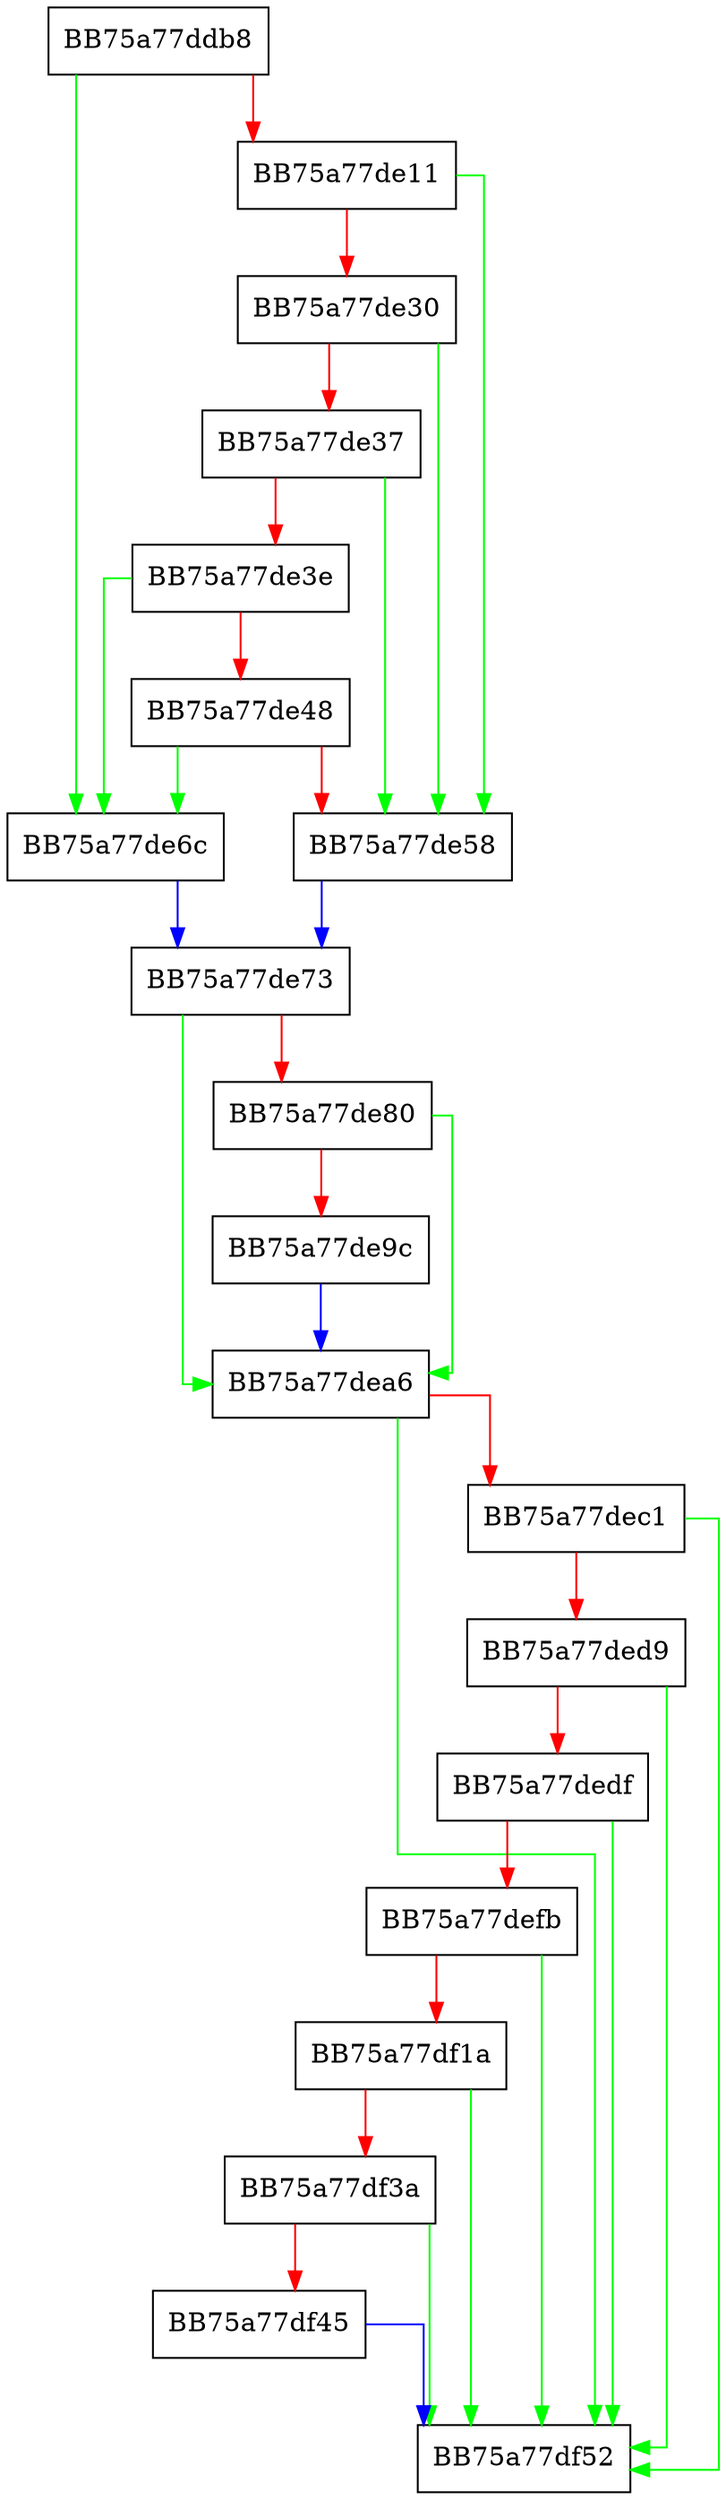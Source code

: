 digraph __isa_available_init {
  node [shape="box"];
  graph [splines=ortho];
  BB75a77ddb8 -> BB75a77de6c [color="green"];
  BB75a77ddb8 -> BB75a77de11 [color="red"];
  BB75a77de11 -> BB75a77de58 [color="green"];
  BB75a77de11 -> BB75a77de30 [color="red"];
  BB75a77de30 -> BB75a77de58 [color="green"];
  BB75a77de30 -> BB75a77de37 [color="red"];
  BB75a77de37 -> BB75a77de58 [color="green"];
  BB75a77de37 -> BB75a77de3e [color="red"];
  BB75a77de3e -> BB75a77de6c [color="green"];
  BB75a77de3e -> BB75a77de48 [color="red"];
  BB75a77de48 -> BB75a77de6c [color="green"];
  BB75a77de48 -> BB75a77de58 [color="red"];
  BB75a77de58 -> BB75a77de73 [color="blue"];
  BB75a77de6c -> BB75a77de73 [color="blue"];
  BB75a77de73 -> BB75a77dea6 [color="green"];
  BB75a77de73 -> BB75a77de80 [color="red"];
  BB75a77de80 -> BB75a77dea6 [color="green"];
  BB75a77de80 -> BB75a77de9c [color="red"];
  BB75a77de9c -> BB75a77dea6 [color="blue"];
  BB75a77dea6 -> BB75a77df52 [color="green"];
  BB75a77dea6 -> BB75a77dec1 [color="red"];
  BB75a77dec1 -> BB75a77df52 [color="green"];
  BB75a77dec1 -> BB75a77ded9 [color="red"];
  BB75a77ded9 -> BB75a77df52 [color="green"];
  BB75a77ded9 -> BB75a77dedf [color="red"];
  BB75a77dedf -> BB75a77df52 [color="green"];
  BB75a77dedf -> BB75a77defb [color="red"];
  BB75a77defb -> BB75a77df52 [color="green"];
  BB75a77defb -> BB75a77df1a [color="red"];
  BB75a77df1a -> BB75a77df52 [color="green"];
  BB75a77df1a -> BB75a77df3a [color="red"];
  BB75a77df3a -> BB75a77df52 [color="green"];
  BB75a77df3a -> BB75a77df45 [color="red"];
  BB75a77df45 -> BB75a77df52 [color="blue"];
}